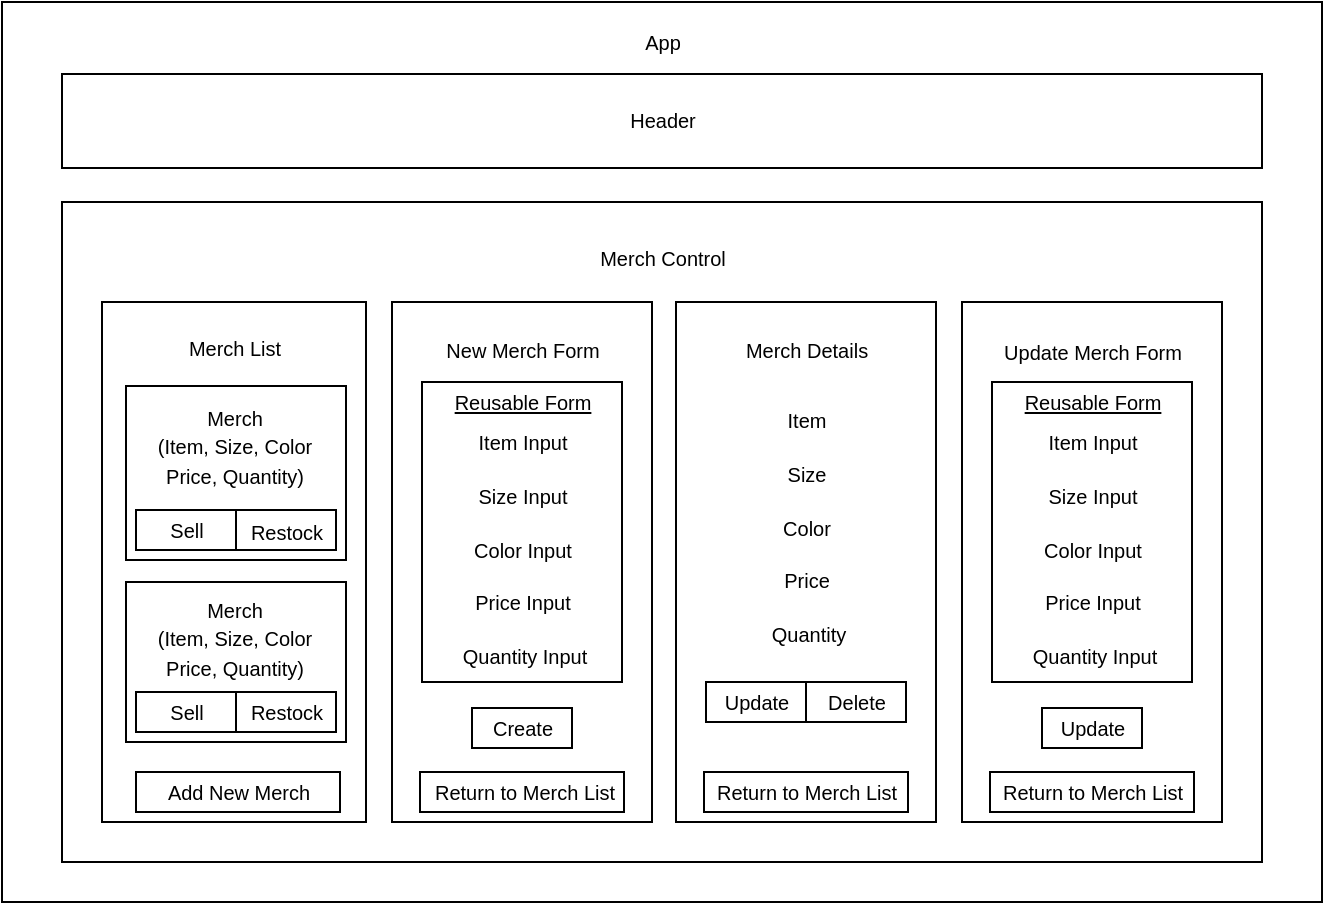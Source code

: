 <mxfile version="18.1.3" type="device"><diagram id="3tpqK9MO4BOHaxkS_POB" name="Page-1"><mxGraphModel dx="850" dy="579" grid="1" gridSize="10" guides="1" tooltips="1" connect="1" arrows="1" fold="1" page="1" pageScale="1" pageWidth="850" pageHeight="1100" math="0" shadow="0"><root><mxCell id="0"/><mxCell id="1" parent="0"/><mxCell id="KehZs5R4wGoaAhv9gwtB-1" value="" style="rounded=0;whiteSpace=wrap;html=1;" parent="1" vertex="1"><mxGeometry x="90" y="60" width="660" height="450" as="geometry"/></mxCell><mxCell id="KehZs5R4wGoaAhv9gwtB-2" value="&lt;font style=&quot;font-size: 10px;&quot;&gt;App&lt;/font&gt;" style="text;html=1;resizable=0;autosize=1;align=center;verticalAlign=middle;points=[];fillColor=none;strokeColor=none;rounded=0;" parent="1" vertex="1"><mxGeometry x="405" y="70" width="30" height="20" as="geometry"/></mxCell><mxCell id="KehZs5R4wGoaAhv9gwtB-3" value="" style="rounded=0;whiteSpace=wrap;html=1;" parent="1" vertex="1"><mxGeometry x="120" y="96" width="600" height="47" as="geometry"/></mxCell><mxCell id="KehZs5R4wGoaAhv9gwtB-4" value="&lt;font style=&quot;font-size: 10px;&quot;&gt;Header&lt;/font&gt;" style="text;html=1;resizable=0;autosize=1;align=center;verticalAlign=middle;points=[];fillColor=none;strokeColor=none;rounded=0;" parent="1" vertex="1"><mxGeometry x="395" y="109" width="50" height="20" as="geometry"/></mxCell><mxCell id="KehZs5R4wGoaAhv9gwtB-5" value="" style="rounded=0;whiteSpace=wrap;html=1;" parent="1" vertex="1"><mxGeometry x="120" y="160" width="600" height="330" as="geometry"/></mxCell><mxCell id="KehZs5R4wGoaAhv9gwtB-6" value="&lt;font style=&quot;font-size: 10px;&quot;&gt;Merch Control&lt;/font&gt;" style="text;html=1;resizable=0;autosize=1;align=center;verticalAlign=middle;points=[];fillColor=none;strokeColor=none;rounded=0;" parent="1" vertex="1"><mxGeometry x="380" y="178" width="80" height="20" as="geometry"/></mxCell><mxCell id="KehZs5R4wGoaAhv9gwtB-7" value="" style="rounded=0;whiteSpace=wrap;html=1;" parent="1" vertex="1"><mxGeometry x="140" y="210" width="132" height="260" as="geometry"/></mxCell><mxCell id="KehZs5R4wGoaAhv9gwtB-10" value="" style="rounded=0;whiteSpace=wrap;html=1;" parent="1" vertex="1"><mxGeometry x="285" y="210" width="130" height="260" as="geometry"/></mxCell><mxCell id="KehZs5R4wGoaAhv9gwtB-12" value="" style="rounded=0;whiteSpace=wrap;html=1;" parent="1" vertex="1"><mxGeometry x="427" y="210" width="130" height="260" as="geometry"/></mxCell><mxCell id="KehZs5R4wGoaAhv9gwtB-13" value="" style="rounded=0;whiteSpace=wrap;html=1;" parent="1" vertex="1"><mxGeometry x="570" y="210" width="130" height="260" as="geometry"/></mxCell><mxCell id="KehZs5R4wGoaAhv9gwtB-14" value="&lt;font style=&quot;font-size: 10px;&quot;&gt;Merch List&lt;/font&gt;" style="text;html=1;resizable=0;autosize=1;align=center;verticalAlign=middle;points=[];fillColor=none;strokeColor=none;rounded=0;" parent="1" vertex="1"><mxGeometry x="176" y="223" width="60" height="20" as="geometry"/></mxCell><mxCell id="KehZs5R4wGoaAhv9gwtB-15" value="&lt;font style=&quot;font-size: 10px;&quot;&gt;New Merch Form&lt;/font&gt;" style="text;html=1;resizable=0;autosize=1;align=center;verticalAlign=middle;points=[];fillColor=none;strokeColor=none;rounded=0;" parent="1" vertex="1"><mxGeometry x="305" y="224" width="90" height="20" as="geometry"/></mxCell><mxCell id="KehZs5R4wGoaAhv9gwtB-16" value="&lt;font style=&quot;font-size: 10px;&quot;&gt;Merch Details&lt;/font&gt;" style="text;html=1;resizable=0;autosize=1;align=center;verticalAlign=middle;points=[];fillColor=none;strokeColor=none;rounded=0;" parent="1" vertex="1"><mxGeometry x="452" y="224" width="80" height="20" as="geometry"/></mxCell><mxCell id="KehZs5R4wGoaAhv9gwtB-17" value="&lt;font style=&quot;font-size: 10px;&quot;&gt;Update Merch Form&lt;/font&gt;" style="text;html=1;resizable=0;autosize=1;align=center;verticalAlign=middle;points=[];fillColor=none;strokeColor=none;rounded=0;" parent="1" vertex="1"><mxGeometry x="585" y="225" width="100" height="20" as="geometry"/></mxCell><mxCell id="KehZs5R4wGoaAhv9gwtB-20" value="" style="rounded=0;whiteSpace=wrap;html=1;" parent="1" vertex="1"><mxGeometry x="152" y="252" width="110" height="87" as="geometry"/></mxCell><mxCell id="KehZs5R4wGoaAhv9gwtB-21" value="" style="rounded=0;whiteSpace=wrap;html=1;" parent="1" vertex="1"><mxGeometry x="152" y="350" width="110" height="80" as="geometry"/></mxCell><mxCell id="KehZs5R4wGoaAhv9gwtB-22" value="" style="rounded=0;whiteSpace=wrap;html=1;" parent="1" vertex="1"><mxGeometry x="157" y="314" width="50" height="20" as="geometry"/></mxCell><mxCell id="KehZs5R4wGoaAhv9gwtB-23" value="" style="rounded=0;whiteSpace=wrap;html=1;" parent="1" vertex="1"><mxGeometry x="207" y="314" width="50" height="20" as="geometry"/></mxCell><mxCell id="KehZs5R4wGoaAhv9gwtB-24" value="" style="rounded=0;whiteSpace=wrap;html=1;" parent="1" vertex="1"><mxGeometry x="157" y="405" width="50" height="20" as="geometry"/></mxCell><mxCell id="KehZs5R4wGoaAhv9gwtB-25" value="" style="rounded=0;whiteSpace=wrap;html=1;" parent="1" vertex="1"><mxGeometry x="207" y="405" width="50" height="20" as="geometry"/></mxCell><mxCell id="KehZs5R4wGoaAhv9gwtB-26" value="" style="rounded=0;whiteSpace=wrap;html=1;" parent="1" vertex="1"><mxGeometry x="157" y="445" width="102" height="20" as="geometry"/></mxCell><mxCell id="KehZs5R4wGoaAhv9gwtB-27" value="&lt;font style=&quot;font-size: 10px;&quot;&gt;Add New Merch&lt;/font&gt;" style="text;html=1;resizable=0;autosize=1;align=center;verticalAlign=middle;points=[];fillColor=none;strokeColor=none;rounded=0;" parent="1" vertex="1"><mxGeometry x="163" y="445" width="90" height="20" as="geometry"/></mxCell><mxCell id="KehZs5R4wGoaAhv9gwtB-30" value="" style="rounded=0;whiteSpace=wrap;html=1;" parent="1" vertex="1"><mxGeometry x="299" y="445" width="102" height="20" as="geometry"/></mxCell><mxCell id="KehZs5R4wGoaAhv9gwtB-29" value="&lt;font style=&quot;font-size: 10px;&quot;&gt;Return to Merch List&lt;/font&gt;" style="text;html=1;resizable=0;autosize=1;align=center;verticalAlign=middle;points=[];fillColor=none;strokeColor=none;rounded=0;" parent="1" vertex="1"><mxGeometry x="296" y="445" width="110" height="20" as="geometry"/></mxCell><mxCell id="KehZs5R4wGoaAhv9gwtB-31" value="" style="rounded=0;whiteSpace=wrap;html=1;" parent="1" vertex="1"><mxGeometry x="441" y="445" width="102" height="20" as="geometry"/></mxCell><mxCell id="KehZs5R4wGoaAhv9gwtB-32" value="" style="rounded=0;whiteSpace=wrap;html=1;" parent="1" vertex="1"><mxGeometry x="584" y="445" width="102" height="20" as="geometry"/></mxCell><mxCell id="KehZs5R4wGoaAhv9gwtB-33" value="&lt;font style=&quot;font-size: 10px;&quot;&gt;Return to Merch List&lt;/font&gt;" style="text;html=1;resizable=0;autosize=1;align=center;verticalAlign=middle;points=[];fillColor=none;strokeColor=none;rounded=0;" parent="1" vertex="1"><mxGeometry x="437" y="445" width="110" height="20" as="geometry"/></mxCell><mxCell id="KehZs5R4wGoaAhv9gwtB-34" value="&lt;font style=&quot;font-size: 10px;&quot;&gt;Return to Merch List&lt;/font&gt;" style="text;html=1;resizable=0;autosize=1;align=center;verticalAlign=middle;points=[];fillColor=none;strokeColor=none;rounded=0;" parent="1" vertex="1"><mxGeometry x="580" y="445" width="110" height="20" as="geometry"/></mxCell><mxCell id="KehZs5R4wGoaAhv9gwtB-35" value="&lt;font style=&quot;font-size: 10px;&quot;&gt;Sell&lt;/font&gt;" style="text;html=1;resizable=0;autosize=1;align=center;verticalAlign=middle;points=[];fillColor=none;strokeColor=none;rounded=0;" parent="1" vertex="1"><mxGeometry x="167" y="314" width="30" height="20" as="geometry"/></mxCell><mxCell id="KehZs5R4wGoaAhv9gwtB-36" value="&lt;font style=&quot;font-size: 10px;&quot;&gt;Sell&lt;/font&gt;" style="text;html=1;resizable=0;autosize=1;align=center;verticalAlign=middle;points=[];fillColor=none;strokeColor=none;rounded=0;" parent="1" vertex="1"><mxGeometry x="167" y="405" width="30" height="20" as="geometry"/></mxCell><mxCell id="KehZs5R4wGoaAhv9gwtB-37" value="&lt;font style=&quot;font-size: 10px;&quot;&gt;Restock&lt;/font&gt;" style="text;html=1;resizable=0;autosize=1;align=center;verticalAlign=middle;points=[];fillColor=none;strokeColor=none;rounded=0;" parent="1" vertex="1"><mxGeometry x="207" y="405" width="50" height="20" as="geometry"/></mxCell><mxCell id="KehZs5R4wGoaAhv9gwtB-38" value="&lt;font style=&quot;font-size: 10px;&quot;&gt;Restock&lt;/font&gt;" style="text;html=1;resizable=0;autosize=1;align=center;verticalAlign=middle;points=[];fillColor=none;strokeColor=none;rounded=0;" parent="1" vertex="1"><mxGeometry x="207" y="315" width="50" height="20" as="geometry"/></mxCell><mxCell id="KehZs5R4wGoaAhv9gwtB-39" value="&lt;font style=&quot;font-size: 10px;&quot;&gt;Size&lt;/font&gt;" style="text;html=1;resizable=0;autosize=1;align=center;verticalAlign=middle;points=[];fillColor=none;strokeColor=none;rounded=0;" parent="1" vertex="1"><mxGeometry x="477" y="286" width="30" height="20" as="geometry"/></mxCell><mxCell id="KehZs5R4wGoaAhv9gwtB-40" value="&lt;font style=&quot;font-size: 10px;&quot;&gt;Color&lt;/font&gt;" style="text;html=1;resizable=0;autosize=1;align=center;verticalAlign=middle;points=[];fillColor=none;strokeColor=none;rounded=0;" parent="1" vertex="1"><mxGeometry x="472" y="313" width="40" height="20" as="geometry"/></mxCell><mxCell id="KehZs5R4wGoaAhv9gwtB-41" value="&lt;font style=&quot;font-size: 10px;&quot;&gt;Price&lt;/font&gt;" style="text;html=1;resizable=0;autosize=1;align=center;verticalAlign=middle;points=[];fillColor=none;strokeColor=none;rounded=0;" parent="1" vertex="1"><mxGeometry x="472" y="339" width="40" height="20" as="geometry"/></mxCell><mxCell id="KehZs5R4wGoaAhv9gwtB-42" value="&lt;font style=&quot;font-size: 10px;&quot;&gt;Quantity&lt;/font&gt;" style="text;html=1;resizable=0;autosize=1;align=center;verticalAlign=middle;points=[];fillColor=none;strokeColor=none;rounded=0;" parent="1" vertex="1"><mxGeometry x="468" y="366" width="50" height="20" as="geometry"/></mxCell><mxCell id="KehZs5R4wGoaAhv9gwtB-43" value="&lt;font style=&quot;font-size: 10px;&quot;&gt;Item&lt;/font&gt;" style="text;html=1;resizable=0;autosize=1;align=center;verticalAlign=middle;points=[];fillColor=none;strokeColor=none;rounded=0;" parent="1" vertex="1"><mxGeometry x="477" y="259" width="30" height="20" as="geometry"/></mxCell><mxCell id="KehZs5R4wGoaAhv9gwtB-44" value="" style="rounded=0;whiteSpace=wrap;html=1;" parent="1" vertex="1"><mxGeometry x="442" y="400" width="50" height="20" as="geometry"/></mxCell><mxCell id="KehZs5R4wGoaAhv9gwtB-45" value="&lt;font style=&quot;font-size: 10px;&quot;&gt;Update&lt;/font&gt;" style="text;html=1;resizable=0;autosize=1;align=center;verticalAlign=middle;points=[];fillColor=none;strokeColor=none;rounded=0;" parent="1" vertex="1"><mxGeometry x="442" y="400" width="50" height="20" as="geometry"/></mxCell><mxCell id="KehZs5R4wGoaAhv9gwtB-46" value="" style="rounded=0;whiteSpace=wrap;html=1;" parent="1" vertex="1"><mxGeometry x="492" y="400" width="50" height="20" as="geometry"/></mxCell><mxCell id="KehZs5R4wGoaAhv9gwtB-47" value="&lt;font style=&quot;font-size: 10px;&quot;&gt;Delete&lt;br&gt;&lt;/font&gt;" style="text;html=1;resizable=0;autosize=1;align=center;verticalAlign=middle;points=[];fillColor=none;strokeColor=none;rounded=0;" parent="1" vertex="1"><mxGeometry x="497" y="400" width="40" height="20" as="geometry"/></mxCell><mxCell id="KehZs5R4wGoaAhv9gwtB-48" value="" style="rounded=0;whiteSpace=wrap;html=1;" parent="1" vertex="1"><mxGeometry x="325" y="413" width="50" height="20" as="geometry"/></mxCell><mxCell id="KehZs5R4wGoaAhv9gwtB-49" value="&lt;font style=&quot;font-size: 10px;&quot;&gt;Create&lt;/font&gt;" style="text;html=1;resizable=0;autosize=1;align=center;verticalAlign=middle;points=[];fillColor=none;strokeColor=none;rounded=0;" parent="1" vertex="1"><mxGeometry x="325" y="413" width="50" height="20" as="geometry"/></mxCell><mxCell id="KehZs5R4wGoaAhv9gwtB-50" value="" style="rounded=0;whiteSpace=wrap;html=1;" parent="1" vertex="1"><mxGeometry x="610" y="413" width="50" height="20" as="geometry"/></mxCell><mxCell id="KehZs5R4wGoaAhv9gwtB-51" value="&lt;font style=&quot;font-size: 10px;&quot;&gt;Update&lt;/font&gt;" style="text;html=1;resizable=0;autosize=1;align=center;verticalAlign=middle;points=[];fillColor=none;strokeColor=none;rounded=0;" parent="1" vertex="1"><mxGeometry x="610" y="413" width="50" height="20" as="geometry"/></mxCell><mxCell id="KehZs5R4wGoaAhv9gwtB-52" value="" style="rounded=0;whiteSpace=wrap;html=1;fontSize=10;" parent="1" vertex="1"><mxGeometry x="300" y="250" width="100" height="150" as="geometry"/></mxCell><mxCell id="KehZs5R4wGoaAhv9gwtB-53" value="&lt;font style=&quot;font-size: 10px;&quot;&gt;Size Input&lt;/font&gt;" style="text;html=1;resizable=0;autosize=1;align=center;verticalAlign=middle;points=[];fillColor=none;strokeColor=none;rounded=0;" parent="1" vertex="1"><mxGeometry x="320" y="297" width="60" height="20" as="geometry"/></mxCell><mxCell id="KehZs5R4wGoaAhv9gwtB-54" value="&lt;font style=&quot;font-size: 10px;&quot;&gt;Color Input&lt;/font&gt;" style="text;html=1;resizable=0;autosize=1;align=center;verticalAlign=middle;points=[];fillColor=none;strokeColor=none;rounded=0;" parent="1" vertex="1"><mxGeometry x="320" y="324" width="60" height="20" as="geometry"/></mxCell><mxCell id="KehZs5R4wGoaAhv9gwtB-55" value="&lt;font style=&quot;font-size: 10px;&quot;&gt;Price Input&lt;/font&gt;" style="text;html=1;resizable=0;autosize=1;align=center;verticalAlign=middle;points=[];fillColor=none;strokeColor=none;rounded=0;" parent="1" vertex="1"><mxGeometry x="320" y="350" width="60" height="20" as="geometry"/></mxCell><mxCell id="KehZs5R4wGoaAhv9gwtB-56" value="&lt;font style=&quot;font-size: 10px;&quot;&gt;Quantity Input&lt;/font&gt;" style="text;html=1;resizable=0;autosize=1;align=center;verticalAlign=middle;points=[];fillColor=none;strokeColor=none;rounded=0;" parent="1" vertex="1"><mxGeometry x="311" y="377" width="80" height="20" as="geometry"/></mxCell><mxCell id="KehZs5R4wGoaAhv9gwtB-57" value="&lt;font style=&quot;font-size: 10px;&quot;&gt;Item Input&lt;/font&gt;" style="text;html=1;resizable=0;autosize=1;align=center;verticalAlign=middle;points=[];fillColor=none;strokeColor=none;rounded=0;" parent="1" vertex="1"><mxGeometry x="320" y="270" width="60" height="20" as="geometry"/></mxCell><mxCell id="KehZs5R4wGoaAhv9gwtB-58" value="&lt;font style=&quot;font-size: 10px;&quot;&gt;&lt;u&gt;Reusable Form&lt;/u&gt;&lt;/font&gt;" style="text;html=1;resizable=0;autosize=1;align=center;verticalAlign=middle;points=[];fillColor=none;strokeColor=none;rounded=0;" parent="1" vertex="1"><mxGeometry x="310" y="250" width="80" height="20" as="geometry"/></mxCell><mxCell id="KehZs5R4wGoaAhv9gwtB-60" value="" style="rounded=0;whiteSpace=wrap;html=1;fontSize=10;" parent="1" vertex="1"><mxGeometry x="585" y="250" width="100" height="150" as="geometry"/></mxCell><mxCell id="KehZs5R4wGoaAhv9gwtB-61" value="&lt;font style=&quot;font-size: 10px;&quot;&gt;Size Input&lt;/font&gt;" style="text;html=1;resizable=0;autosize=1;align=center;verticalAlign=middle;points=[];fillColor=none;strokeColor=none;rounded=0;" parent="1" vertex="1"><mxGeometry x="605" y="297" width="60" height="20" as="geometry"/></mxCell><mxCell id="KehZs5R4wGoaAhv9gwtB-62" value="&lt;font style=&quot;font-size: 10px;&quot;&gt;Color Input&lt;/font&gt;" style="text;html=1;resizable=0;autosize=1;align=center;verticalAlign=middle;points=[];fillColor=none;strokeColor=none;rounded=0;" parent="1" vertex="1"><mxGeometry x="605" y="324" width="60" height="20" as="geometry"/></mxCell><mxCell id="KehZs5R4wGoaAhv9gwtB-63" value="&lt;font style=&quot;font-size: 10px;&quot;&gt;Price Input&lt;/font&gt;" style="text;html=1;resizable=0;autosize=1;align=center;verticalAlign=middle;points=[];fillColor=none;strokeColor=none;rounded=0;" parent="1" vertex="1"><mxGeometry x="605" y="350" width="60" height="20" as="geometry"/></mxCell><mxCell id="KehZs5R4wGoaAhv9gwtB-64" value="&lt;font style=&quot;font-size: 10px;&quot;&gt;Quantity Input&lt;/font&gt;" style="text;html=1;resizable=0;autosize=1;align=center;verticalAlign=middle;points=[];fillColor=none;strokeColor=none;rounded=0;" parent="1" vertex="1"><mxGeometry x="596" y="377" width="80" height="20" as="geometry"/></mxCell><mxCell id="KehZs5R4wGoaAhv9gwtB-65" value="&lt;font style=&quot;font-size: 10px;&quot;&gt;Item Input&lt;/font&gt;" style="text;html=1;resizable=0;autosize=1;align=center;verticalAlign=middle;points=[];fillColor=none;strokeColor=none;rounded=0;" parent="1" vertex="1"><mxGeometry x="605" y="270" width="60" height="20" as="geometry"/></mxCell><mxCell id="KehZs5R4wGoaAhv9gwtB-66" value="&lt;font style=&quot;font-size: 10px;&quot;&gt;&lt;u&gt;Reusable Form&lt;/u&gt;&lt;/font&gt;" style="text;html=1;resizable=0;autosize=1;align=center;verticalAlign=middle;points=[];fillColor=none;strokeColor=none;rounded=0;" parent="1" vertex="1"><mxGeometry x="595" y="250" width="80" height="20" as="geometry"/></mxCell><mxCell id="KehZs5R4wGoaAhv9gwtB-67" value="&lt;span style=&quot;font-size: 10px;&quot;&gt;Merch&lt;br&gt;(Item, Size, Color&lt;br&gt;Price, Quantity)&lt;br&gt;&lt;/span&gt;" style="text;html=1;resizable=0;autosize=1;align=center;verticalAlign=middle;points=[];fillColor=none;strokeColor=none;rounded=0;" parent="1" vertex="1"><mxGeometry x="161" y="257" width="90" height="50" as="geometry"/></mxCell><mxCell id="KehZs5R4wGoaAhv9gwtB-68" value="&lt;span style=&quot;font-size: 10px;&quot;&gt;Merch&lt;br&gt;(Item, Size, Color&lt;br&gt;Price, Quantity)&lt;br&gt;&lt;/span&gt;" style="text;html=1;resizable=0;autosize=1;align=center;verticalAlign=middle;points=[];fillColor=none;strokeColor=none;rounded=0;" parent="1" vertex="1"><mxGeometry x="161" y="353" width="90" height="50" as="geometry"/></mxCell></root></mxGraphModel></diagram></mxfile>